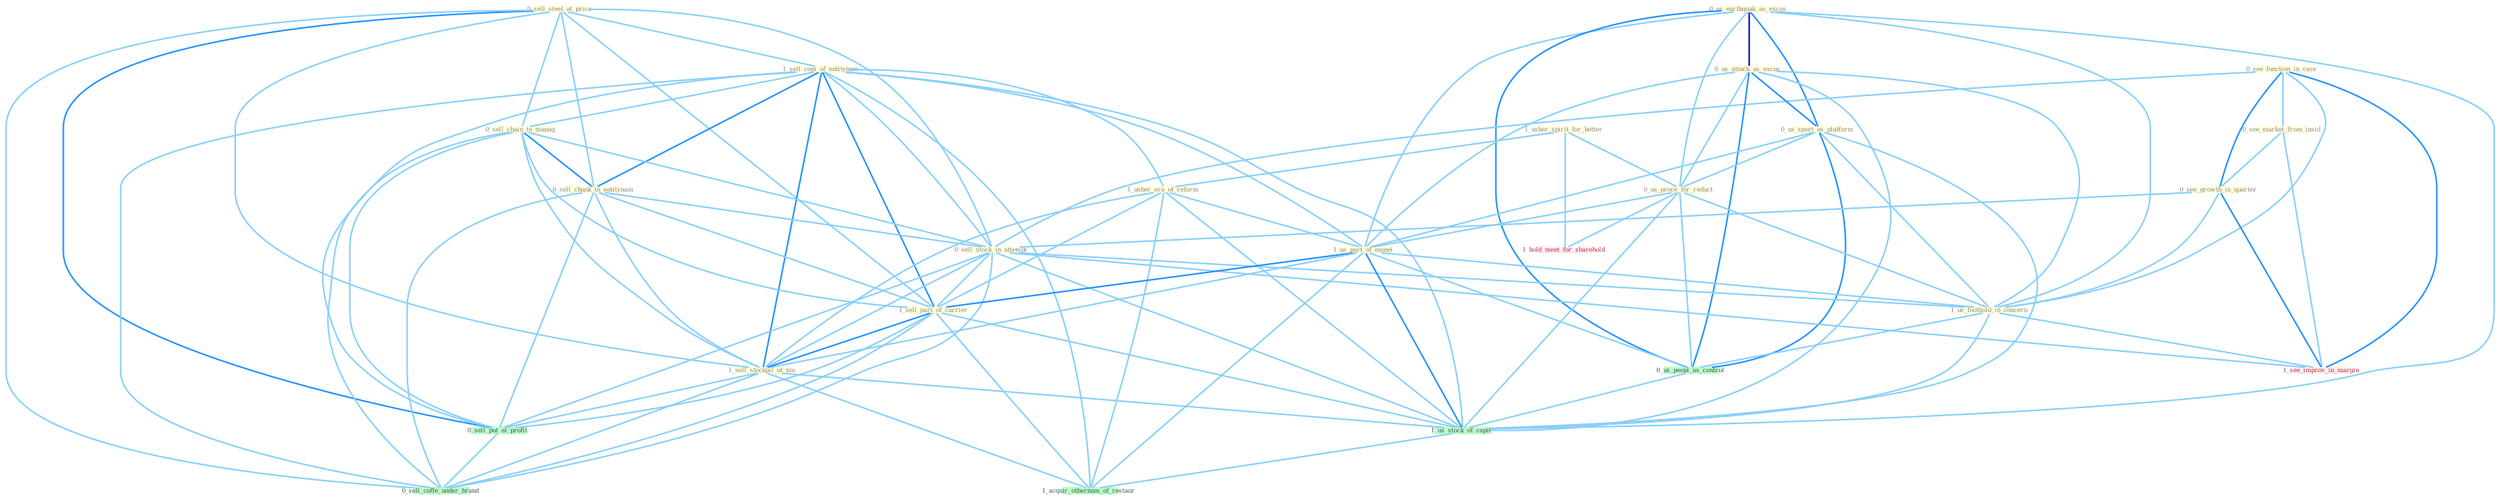 Graph G{ 
    node
    [shape=polygon,style=filled,width=.5,height=.06,color="#BDFCC9",fixedsize=true,fontsize=4,
    fontcolor="#2f4f4f"];
    {node
    [color="#ffffe0", fontcolor="#8b7d6b"] "0_sell_steel_at_price " "1_sell_copi_of_entitynam " "0_us_earthquak_as_excus " "0_see_function_in_case " "0_us_attack_as_excus " "1_usher_spirit_for_better " "0_sell_chain_to_manag " "0_see_market_from_insid " "1_usher_era_of_reform " "0_us_sport_as_platform " "0_sell_chunk_to_entitynam " "0_us_proce_for_reduct " "0_see_growth_in_quarter " "0_sell_stock_in_attempt " "1_us_part_of_monei " "1_sell_part_of_carrier " "1_us_foothold_in_concern " "1_sell_stockpil_of_ton "}
{node [color="#fff0f5", fontcolor="#b22222"] "1_see_improv_in_margin " "1_hold_meet_for_sharehold "}
edge [color="#B0E2FF"];

	"0_sell_steel_at_price " -- "1_sell_copi_of_entitynam " [w="1", color="#87cefa" ];
	"0_sell_steel_at_price " -- "0_sell_chain_to_manag " [w="1", color="#87cefa" ];
	"0_sell_steel_at_price " -- "0_sell_chunk_to_entitynam " [w="1", color="#87cefa" ];
	"0_sell_steel_at_price " -- "0_sell_stock_in_attempt " [w="1", color="#87cefa" ];
	"0_sell_steel_at_price " -- "1_sell_part_of_carrier " [w="1", color="#87cefa" ];
	"0_sell_steel_at_price " -- "1_sell_stockpil_of_ton " [w="1", color="#87cefa" ];
	"0_sell_steel_at_price " -- "0_sell_put_at_profit " [w="2", color="#1e90ff" , len=0.8];
	"0_sell_steel_at_price " -- "0_sell_coffe_under_brand " [w="1", color="#87cefa" ];
	"1_sell_copi_of_entitynam " -- "0_sell_chain_to_manag " [w="1", color="#87cefa" ];
	"1_sell_copi_of_entitynam " -- "1_usher_era_of_reform " [w="1", color="#87cefa" ];
	"1_sell_copi_of_entitynam " -- "0_sell_chunk_to_entitynam " [w="2", color="#1e90ff" , len=0.8];
	"1_sell_copi_of_entitynam " -- "0_sell_stock_in_attempt " [w="1", color="#87cefa" ];
	"1_sell_copi_of_entitynam " -- "1_us_part_of_monei " [w="1", color="#87cefa" ];
	"1_sell_copi_of_entitynam " -- "1_sell_part_of_carrier " [w="2", color="#1e90ff" , len=0.8];
	"1_sell_copi_of_entitynam " -- "1_sell_stockpil_of_ton " [w="2", color="#1e90ff" , len=0.8];
	"1_sell_copi_of_entitynam " -- "0_sell_put_at_profit " [w="1", color="#87cefa" ];
	"1_sell_copi_of_entitynam " -- "1_us_stock_of_capit " [w="1", color="#87cefa" ];
	"1_sell_copi_of_entitynam " -- "0_sell_coffe_under_brand " [w="1", color="#87cefa" ];
	"1_sell_copi_of_entitynam " -- "1_acquir_othernum_of_restaur " [w="1", color="#87cefa" ];
	"0_us_earthquak_as_excus " -- "0_us_attack_as_excus " [w="3", color="#0000cd" , len=0.6];
	"0_us_earthquak_as_excus " -- "0_us_sport_as_platform " [w="2", color="#1e90ff" , len=0.8];
	"0_us_earthquak_as_excus " -- "0_us_proce_for_reduct " [w="1", color="#87cefa" ];
	"0_us_earthquak_as_excus " -- "1_us_part_of_monei " [w="1", color="#87cefa" ];
	"0_us_earthquak_as_excus " -- "1_us_foothold_in_concern " [w="1", color="#87cefa" ];
	"0_us_earthquak_as_excus " -- "0_us_peopl_as_control " [w="2", color="#1e90ff" , len=0.8];
	"0_us_earthquak_as_excus " -- "1_us_stock_of_capit " [w="1", color="#87cefa" ];
	"0_see_function_in_case " -- "0_see_market_from_insid " [w="1", color="#87cefa" ];
	"0_see_function_in_case " -- "0_see_growth_in_quarter " [w="2", color="#1e90ff" , len=0.8];
	"0_see_function_in_case " -- "0_sell_stock_in_attempt " [w="1", color="#87cefa" ];
	"0_see_function_in_case " -- "1_us_foothold_in_concern " [w="1", color="#87cefa" ];
	"0_see_function_in_case " -- "1_see_improv_in_margin " [w="2", color="#1e90ff" , len=0.8];
	"0_us_attack_as_excus " -- "0_us_sport_as_platform " [w="2", color="#1e90ff" , len=0.8];
	"0_us_attack_as_excus " -- "0_us_proce_for_reduct " [w="1", color="#87cefa" ];
	"0_us_attack_as_excus " -- "1_us_part_of_monei " [w="1", color="#87cefa" ];
	"0_us_attack_as_excus " -- "1_us_foothold_in_concern " [w="1", color="#87cefa" ];
	"0_us_attack_as_excus " -- "0_us_peopl_as_control " [w="2", color="#1e90ff" , len=0.8];
	"0_us_attack_as_excus " -- "1_us_stock_of_capit " [w="1", color="#87cefa" ];
	"1_usher_spirit_for_better " -- "1_usher_era_of_reform " [w="1", color="#87cefa" ];
	"1_usher_spirit_for_better " -- "0_us_proce_for_reduct " [w="1", color="#87cefa" ];
	"1_usher_spirit_for_better " -- "1_hold_meet_for_sharehold " [w="1", color="#87cefa" ];
	"0_sell_chain_to_manag " -- "0_sell_chunk_to_entitynam " [w="2", color="#1e90ff" , len=0.8];
	"0_sell_chain_to_manag " -- "0_sell_stock_in_attempt " [w="1", color="#87cefa" ];
	"0_sell_chain_to_manag " -- "1_sell_part_of_carrier " [w="1", color="#87cefa" ];
	"0_sell_chain_to_manag " -- "1_sell_stockpil_of_ton " [w="1", color="#87cefa" ];
	"0_sell_chain_to_manag " -- "0_sell_put_at_profit " [w="1", color="#87cefa" ];
	"0_sell_chain_to_manag " -- "0_sell_coffe_under_brand " [w="1", color="#87cefa" ];
	"0_see_market_from_insid " -- "0_see_growth_in_quarter " [w="1", color="#87cefa" ];
	"0_see_market_from_insid " -- "1_see_improv_in_margin " [w="1", color="#87cefa" ];
	"1_usher_era_of_reform " -- "1_us_part_of_monei " [w="1", color="#87cefa" ];
	"1_usher_era_of_reform " -- "1_sell_part_of_carrier " [w="1", color="#87cefa" ];
	"1_usher_era_of_reform " -- "1_sell_stockpil_of_ton " [w="1", color="#87cefa" ];
	"1_usher_era_of_reform " -- "1_us_stock_of_capit " [w="1", color="#87cefa" ];
	"1_usher_era_of_reform " -- "1_acquir_othernum_of_restaur " [w="1", color="#87cefa" ];
	"0_us_sport_as_platform " -- "0_us_proce_for_reduct " [w="1", color="#87cefa" ];
	"0_us_sport_as_platform " -- "1_us_part_of_monei " [w="1", color="#87cefa" ];
	"0_us_sport_as_platform " -- "1_us_foothold_in_concern " [w="1", color="#87cefa" ];
	"0_us_sport_as_platform " -- "0_us_peopl_as_control " [w="2", color="#1e90ff" , len=0.8];
	"0_us_sport_as_platform " -- "1_us_stock_of_capit " [w="1", color="#87cefa" ];
	"0_sell_chunk_to_entitynam " -- "0_sell_stock_in_attempt " [w="1", color="#87cefa" ];
	"0_sell_chunk_to_entitynam " -- "1_sell_part_of_carrier " [w="1", color="#87cefa" ];
	"0_sell_chunk_to_entitynam " -- "1_sell_stockpil_of_ton " [w="1", color="#87cefa" ];
	"0_sell_chunk_to_entitynam " -- "0_sell_put_at_profit " [w="1", color="#87cefa" ];
	"0_sell_chunk_to_entitynam " -- "0_sell_coffe_under_brand " [w="1", color="#87cefa" ];
	"0_us_proce_for_reduct " -- "1_us_part_of_monei " [w="1", color="#87cefa" ];
	"0_us_proce_for_reduct " -- "1_us_foothold_in_concern " [w="1", color="#87cefa" ];
	"0_us_proce_for_reduct " -- "0_us_peopl_as_control " [w="1", color="#87cefa" ];
	"0_us_proce_for_reduct " -- "1_us_stock_of_capit " [w="1", color="#87cefa" ];
	"0_us_proce_for_reduct " -- "1_hold_meet_for_sharehold " [w="1", color="#87cefa" ];
	"0_see_growth_in_quarter " -- "0_sell_stock_in_attempt " [w="1", color="#87cefa" ];
	"0_see_growth_in_quarter " -- "1_us_foothold_in_concern " [w="1", color="#87cefa" ];
	"0_see_growth_in_quarter " -- "1_see_improv_in_margin " [w="2", color="#1e90ff" , len=0.8];
	"0_sell_stock_in_attempt " -- "1_sell_part_of_carrier " [w="1", color="#87cefa" ];
	"0_sell_stock_in_attempt " -- "1_us_foothold_in_concern " [w="1", color="#87cefa" ];
	"0_sell_stock_in_attempt " -- "1_sell_stockpil_of_ton " [w="1", color="#87cefa" ];
	"0_sell_stock_in_attempt " -- "0_sell_put_at_profit " [w="1", color="#87cefa" ];
	"0_sell_stock_in_attempt " -- "1_us_stock_of_capit " [w="1", color="#87cefa" ];
	"0_sell_stock_in_attempt " -- "1_see_improv_in_margin " [w="1", color="#87cefa" ];
	"0_sell_stock_in_attempt " -- "0_sell_coffe_under_brand " [w="1", color="#87cefa" ];
	"1_us_part_of_monei " -- "1_sell_part_of_carrier " [w="2", color="#1e90ff" , len=0.8];
	"1_us_part_of_monei " -- "1_us_foothold_in_concern " [w="1", color="#87cefa" ];
	"1_us_part_of_monei " -- "1_sell_stockpil_of_ton " [w="1", color="#87cefa" ];
	"1_us_part_of_monei " -- "0_us_peopl_as_control " [w="1", color="#87cefa" ];
	"1_us_part_of_monei " -- "1_us_stock_of_capit " [w="2", color="#1e90ff" , len=0.8];
	"1_us_part_of_monei " -- "1_acquir_othernum_of_restaur " [w="1", color="#87cefa" ];
	"1_sell_part_of_carrier " -- "1_sell_stockpil_of_ton " [w="2", color="#1e90ff" , len=0.8];
	"1_sell_part_of_carrier " -- "0_sell_put_at_profit " [w="1", color="#87cefa" ];
	"1_sell_part_of_carrier " -- "1_us_stock_of_capit " [w="1", color="#87cefa" ];
	"1_sell_part_of_carrier " -- "0_sell_coffe_under_brand " [w="1", color="#87cefa" ];
	"1_sell_part_of_carrier " -- "1_acquir_othernum_of_restaur " [w="1", color="#87cefa" ];
	"1_us_foothold_in_concern " -- "0_us_peopl_as_control " [w="1", color="#87cefa" ];
	"1_us_foothold_in_concern " -- "1_us_stock_of_capit " [w="1", color="#87cefa" ];
	"1_us_foothold_in_concern " -- "1_see_improv_in_margin " [w="1", color="#87cefa" ];
	"1_sell_stockpil_of_ton " -- "0_sell_put_at_profit " [w="1", color="#87cefa" ];
	"1_sell_stockpil_of_ton " -- "1_us_stock_of_capit " [w="1", color="#87cefa" ];
	"1_sell_stockpil_of_ton " -- "0_sell_coffe_under_brand " [w="1", color="#87cefa" ];
	"1_sell_stockpil_of_ton " -- "1_acquir_othernum_of_restaur " [w="1", color="#87cefa" ];
	"0_us_peopl_as_control " -- "1_us_stock_of_capit " [w="1", color="#87cefa" ];
	"0_sell_put_at_profit " -- "0_sell_coffe_under_brand " [w="1", color="#87cefa" ];
	"1_us_stock_of_capit " -- "1_acquir_othernum_of_restaur " [w="1", color="#87cefa" ];
}